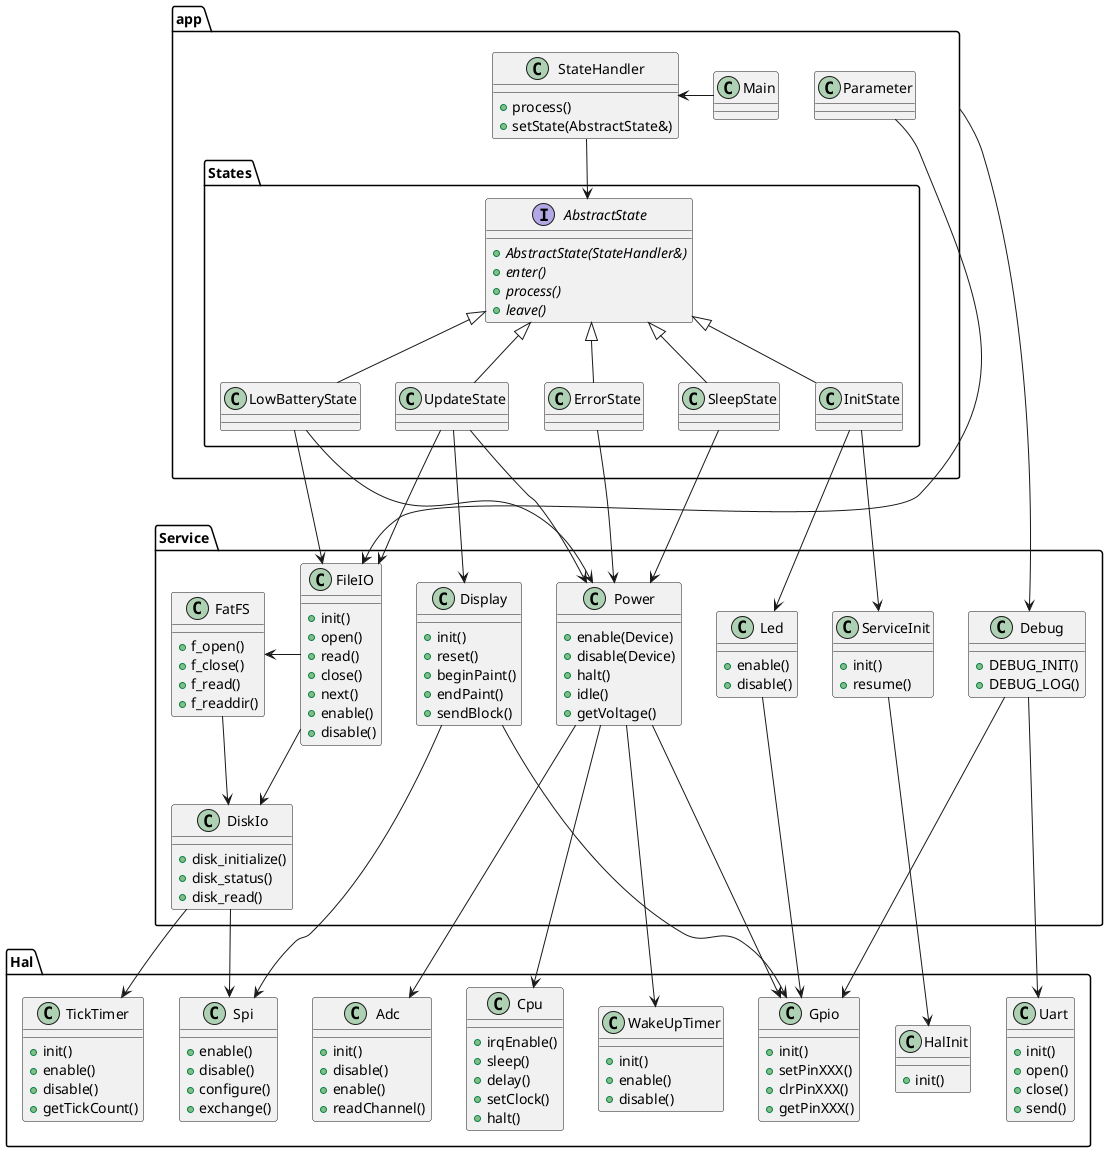 @startuml ClassDiagram

package app {

    class Main {

    }
    class StateHandler {
        +process()
        +setState(AbstractState&)
    }

    class Parameter {

    }
    
    package States {

            interface AbstractState {
        {abstract}+AbstractState(StateHandler&)
        {abstract} +enter()
        {abstract} +process()
        {abstract} +leave()
    }
        class SleepState
        class UpdateState
        class InitState
        class ErrorState
        class LowBatteryState

        UpdateState -u-|> AbstractState
        SleepState -u-|> AbstractState
        InitState -u-|> AbstractState
        ErrorState -u-|> AbstractState
        LowBatteryState -u-|> AbstractState
    }

    Main -l-> StateHandler
    StateHandler --> AbstractState
}

package Service {
    class FileIO {
        +init()
        +open()
        +read()
        +close()
        +next()
        +enable()
        +disable()
    }

    class FatFS {
        +f_open()
        +f_close()
        +f_read()
        +f_readdir()
    }
    class ServiceInit {
        +init()
        +resume()
      
    }
    class Display {
        +init()
        +reset()
        +beginPaint()
        +endPaint()
        +sendBlock()
    }
    class DiskIo {
        +disk_initialize()
        +disk_status()
        +disk_read()
    }

    class Debug {
        +DEBUG_INIT()
        +DEBUG_LOG()
    }
    
    class Led {
        +enable()
        +disable()
    }

    class Power {
        +enable(Device)
        +disable(Device)
        +halt()
        +idle()
        +getVoltage()
    }

}

package Hal {

    class Spi {
        +enable()
        +disable()
        +configure()
        +exchange()
    }

    class Uart {
        +init()
        +open()
        +close()
        +send()
    }
    
    class HalInit {
        +init()
    }

    class Cpu {
        +irqEnable()
        +sleep()
        +delay()
        +setClock()
        +halt()
    }
    class Gpio {
        +init()
        +setPinXXX()
        +clrPinXXX()
        +getPinXXX()
    }

    class TickTimer {
        +init()
        +enable()
        +disable()
        +getTickCount()
    }
    
    class WakeUpTimer {
        +init()
        +enable()
        +disable()
    }

    class Adc {
        +init()
        +disable()
        +enable()
        +readChannel()
    }
}
InitState --> ServiceInit
InitState --> Led
ServiceInit -> HalInit
UpdateState -> FileIO
UpdateState -> Display
SleepState --> Power
ErrorState --> Power
UpdateState --> Power
LowBatteryState --> Power
LowBatteryState ---> FileIO
app --> Debug

FileIO ->FatFS
FatFS -d-> DiskIo
FileIO -> DiskIo

Debug -> Uart
Debug --> Gpio
DiskIo --> Spi
Display --> Spi
Display --> Gpio
Power --> Cpu
Power --> WakeUpTimer
Power -> Gpio
Power ---> Adc
DiskIo --> TickTimer
Led --> Gpio

Parameter --> FileIO


@enduml